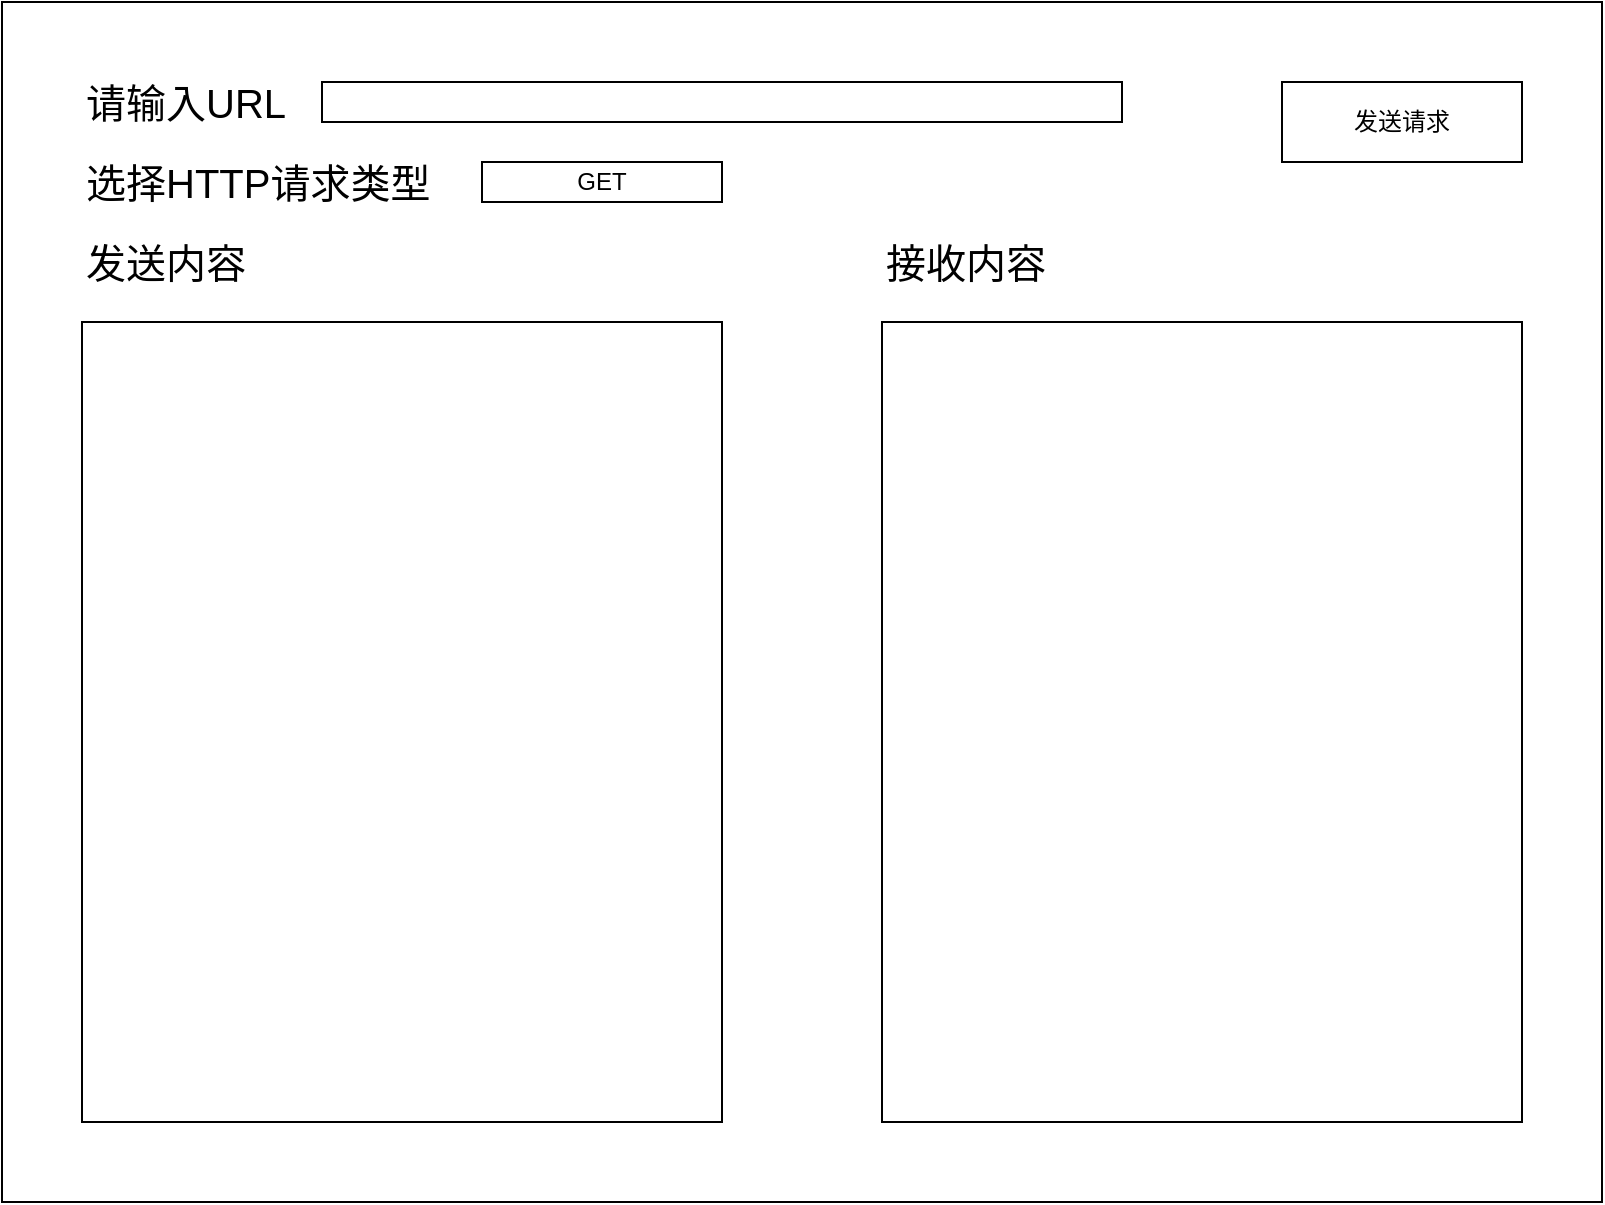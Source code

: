 <mxfile version="16.5.1" type="device"><diagram id="QDyAxJOrPgWIMXrQL1Ln" name="第 1 页"><mxGraphModel dx="824" dy="867" grid="1" gridSize="10" guides="1" tooltips="1" connect="1" arrows="1" fold="1" page="1" pageScale="1" pageWidth="827" pageHeight="1169" math="0" shadow="0"><root><mxCell id="0"/><mxCell id="1" parent="0"/><mxCell id="7yhEo2V-F6SR5MsIu5yR-1" value="" style="rounded=0;whiteSpace=wrap;html=1;fillColor=none;" vertex="1" parent="1"><mxGeometry width="800" height="600" as="geometry"/></mxCell><mxCell id="7yhEo2V-F6SR5MsIu5yR-2" value="GET" style="rounded=0;whiteSpace=wrap;html=1;fillColor=none;" vertex="1" parent="1"><mxGeometry x="240" y="80" width="120" height="20" as="geometry"/></mxCell><mxCell id="7yhEo2V-F6SR5MsIu5yR-3" value="发送请求" style="rounded=0;whiteSpace=wrap;html=1;fillColor=none;" vertex="1" parent="1"><mxGeometry x="640" y="40" width="120" height="40" as="geometry"/></mxCell><mxCell id="7yhEo2V-F6SR5MsIu5yR-4" value="" style="rounded=0;whiteSpace=wrap;html=1;fillColor=none;imageWidth=24;" vertex="1" parent="1"><mxGeometry x="40" y="160" width="320" height="400" as="geometry"/></mxCell><mxCell id="7yhEo2V-F6SR5MsIu5yR-5" value="" style="rounded=0;whiteSpace=wrap;html=1;fillColor=none;" vertex="1" parent="1"><mxGeometry x="440" y="160" width="320" height="400" as="geometry"/></mxCell><mxCell id="7yhEo2V-F6SR5MsIu5yR-6" value="&lt;font style=&quot;font-size: 20px&quot;&gt;发送内容&lt;/font&gt;" style="text;html=1;align=left;verticalAlign=middle;resizable=0;points=[];autosize=1;strokeColor=none;fillColor=none;" vertex="1" parent="1"><mxGeometry x="40" y="120" width="100" height="20" as="geometry"/></mxCell><mxCell id="7yhEo2V-F6SR5MsIu5yR-7" value="&lt;span style=&quot;font-size: 20px&quot;&gt;接收内容&lt;/span&gt;" style="text;html=1;align=left;verticalAlign=middle;resizable=0;points=[];autosize=1;strokeColor=none;fillColor=none;" vertex="1" parent="1"><mxGeometry x="440" y="120" width="100" height="20" as="geometry"/></mxCell><mxCell id="7yhEo2V-F6SR5MsIu5yR-8" value="&lt;font style=&quot;font-size: 20px&quot;&gt;选择HTTP请求类型&lt;/font&gt;" style="text;html=1;align=left;verticalAlign=middle;resizable=0;points=[];autosize=1;strokeColor=none;fillColor=none;" vertex="1" parent="1"><mxGeometry x="40" y="80" width="190" height="20" as="geometry"/></mxCell><mxCell id="7yhEo2V-F6SR5MsIu5yR-10" value="&lt;font style=&quot;font-size: 20px&quot;&gt;请输入URL&lt;/font&gt;" style="text;html=1;align=left;verticalAlign=middle;resizable=0;points=[];autosize=1;strokeColor=none;fillColor=none;" vertex="1" parent="1"><mxGeometry x="40" y="40" width="120" height="20" as="geometry"/></mxCell><mxCell id="7yhEo2V-F6SR5MsIu5yR-11" value="" style="rounded=0;whiteSpace=wrap;html=1;fontSize=20;fillColor=none;" vertex="1" parent="1"><mxGeometry x="160" y="40" width="400" height="20" as="geometry"/></mxCell></root></mxGraphModel></diagram></mxfile>